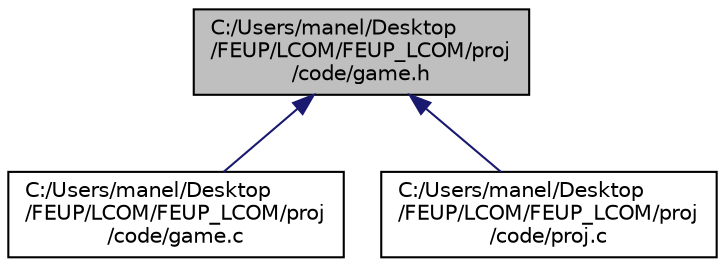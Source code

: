 digraph "C:/Users/manel/Desktop/FEUP/LCOM/FEUP_LCOM/proj/code/game.h"
{
 // INTERACTIVE_SVG=YES
 // LATEX_PDF_SIZE
  bgcolor="transparent";
  edge [fontname="Helvetica",fontsize="10",labelfontname="Helvetica",labelfontsize="10"];
  node [fontname="Helvetica",fontsize="10",shape=record];
  Node10 [label="C:/Users/manel/Desktop\l/FEUP/LCOM/FEUP_LCOM/proj\l/code/game.h",height=0.2,width=0.4,color="black", fillcolor="grey75", style="filled", fontcolor="black",tooltip=" "];
  Node10 -> Node11 [dir="back",color="midnightblue",fontsize="10",style="solid"];
  Node11 [label="C:/Users/manel/Desktop\l/FEUP/LCOM/FEUP_LCOM/proj\l/code/game.c",height=0.2,width=0.4,color="black",URL="$game_8c.html",tooltip=" "];
  Node10 -> Node12 [dir="back",color="midnightblue",fontsize="10",style="solid"];
  Node12 [label="C:/Users/manel/Desktop\l/FEUP/LCOM/FEUP_LCOM/proj\l/code/proj.c",height=0.2,width=0.4,color="black",URL="$proj_8c.html",tooltip=" "];
}
